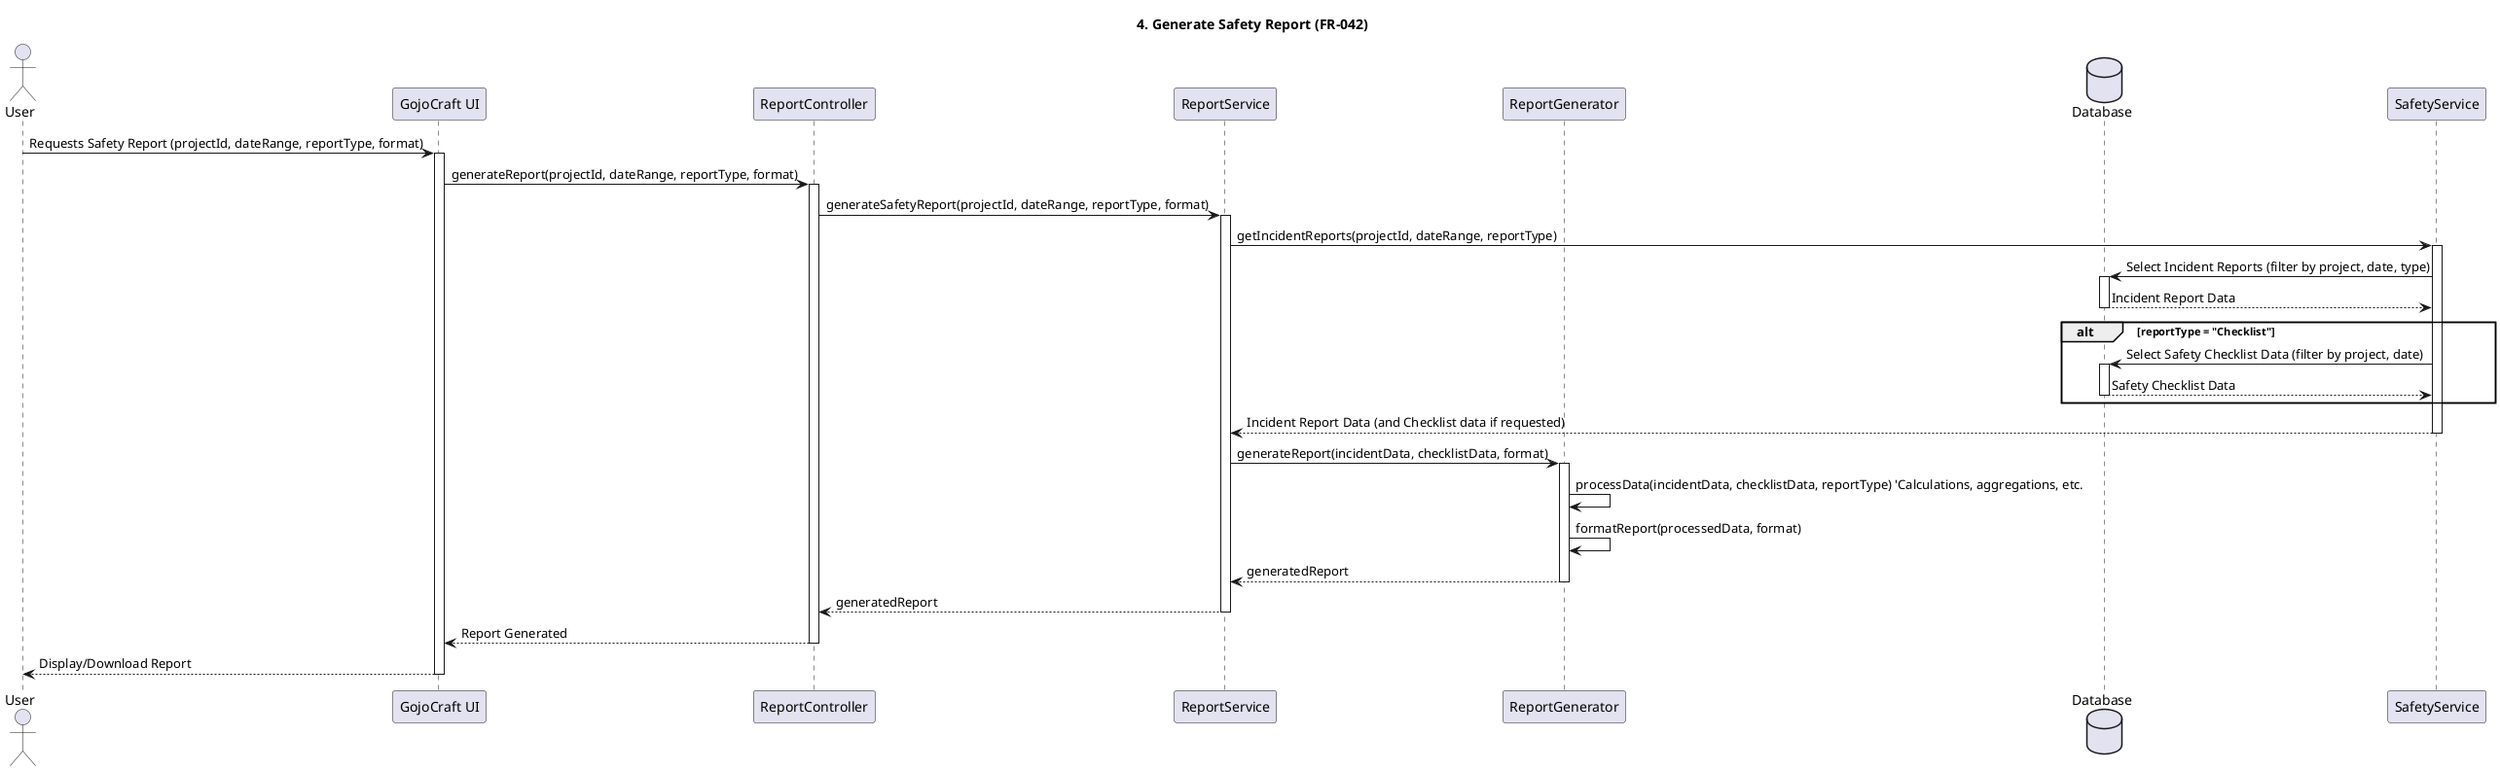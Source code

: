 @startuml
title 4. Generate Safety Report (FR-042)
actor User as U
participant "GojoCraft UI" as UI
participant "ReportController" as RC
participant "ReportService" as RS
participant "ReportGenerator" as RG
database Database
participant "SafetyService" as SS


U -> UI: Requests Safety Report (projectId, dateRange, reportType, format)
activate UI
UI -> RC: generateReport(projectId, dateRange, reportType, format)
activate RC
RC -> RS: generateSafetyReport(projectId, dateRange, reportType, format)
activate RS

RS -> SS: getIncidentReports(projectId, dateRange, reportType)
activate SS
SS -> Database: Select Incident Reports (filter by project, date, type)
activate Database
Database --> SS: Incident Report Data
deactivate Database

alt reportType = "Checklist"
    SS -> Database: Select Safety Checklist Data (filter by project, date)
    activate Database
    Database --> SS: Safety Checklist Data
    deactivate Database
end note right: Retrieve checklist data only if the report type is "Checklist"


SS --> RS: Incident Report Data (and Checklist data if requested)
deactivate SS

RS -> RG: generateReport(incidentData, checklistData, format)
activate RG
RG -> RG: processData(incidentData, checklistData, reportType) 'Calculations, aggregations, etc.
RG -> RG: formatReport(processedData, format)
RG --> RS: generatedReport
deactivate RG

RS --> RC: generatedReport
deactivate RS
RC --> UI: Report Generated
deactivate RC
UI --> U: Display/Download Report
deactivate UI
@enduml